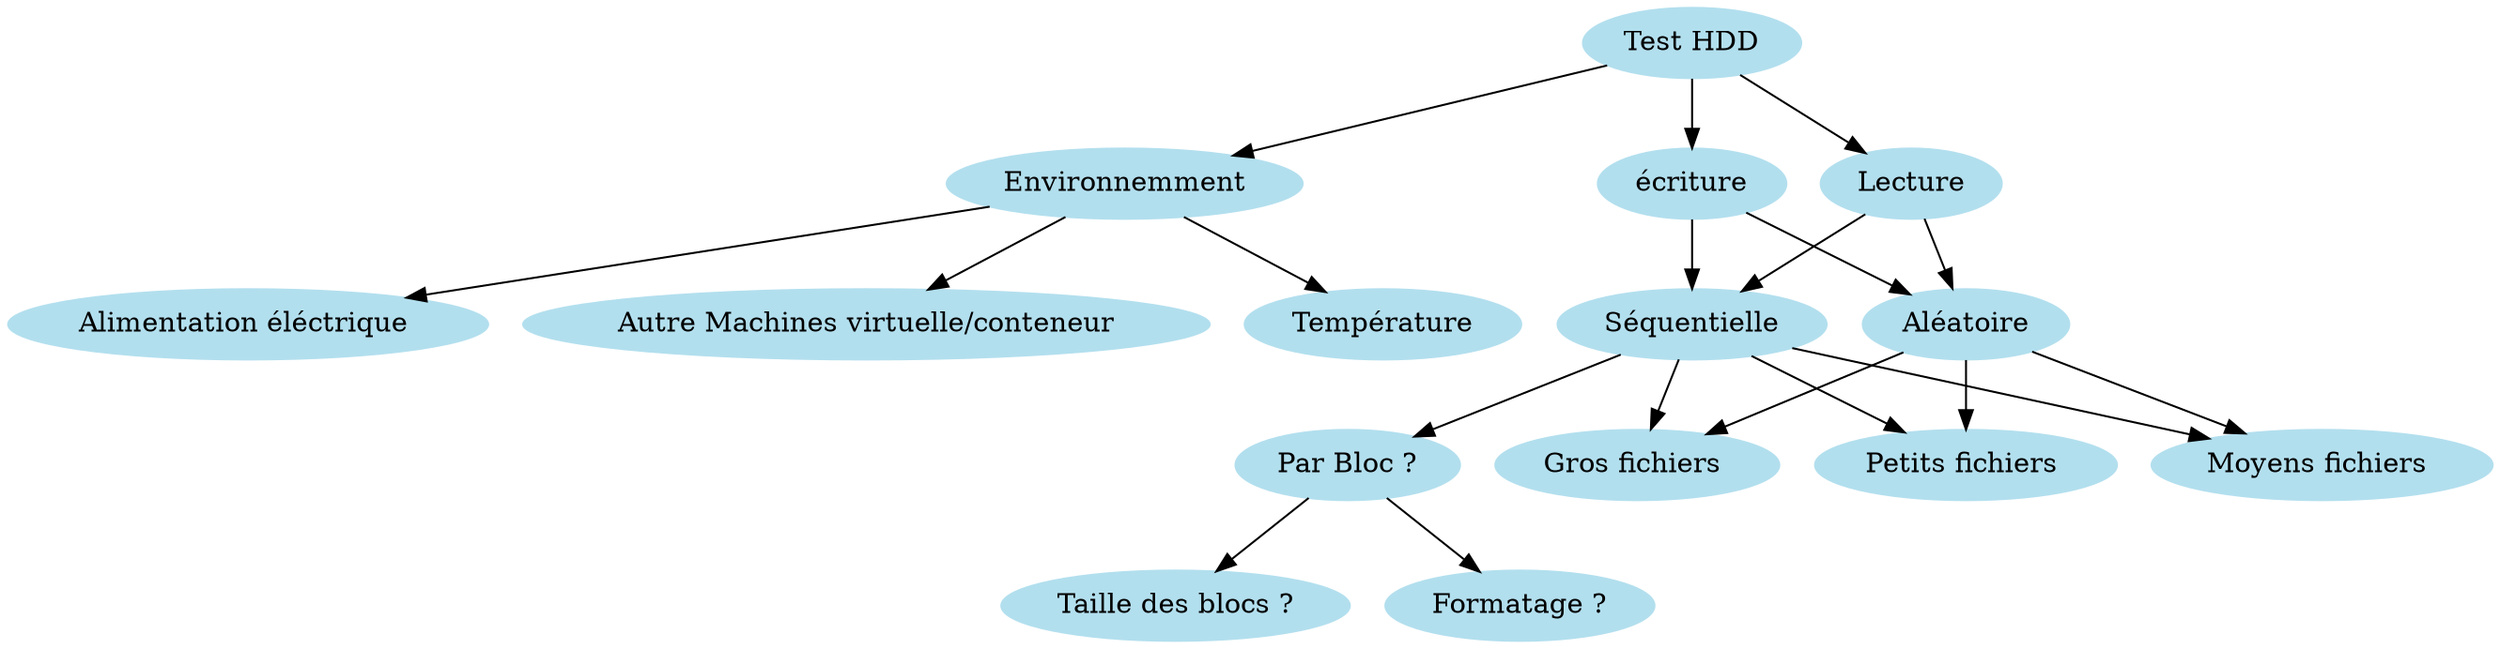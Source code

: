 /* courtesy Ian Darwin and Geoff Collyer, Softquad Inc. */
digraph unix {
	size="20";
	node [color=lightblue2, style=filled];
	"Test HDD" -> "Environnemment";
	"Test HDD" -> "Lecture";
	"Test HDD" -> "écriture";
	"Environnemment" -> "Alimentation éléctrique ";
	"Lecture"  -> "Aléatoire";
	"Lecture"  -> "Séquentielle";
	"écriture" -> "Aléatoire";
	"écriture" -> "Séquentielle";
	"Aléatoire" -> "Petits fichiers ";
	"Aléatoire" -> "Moyens fichiers " ;
	"Aléatoire" -> "Gros fichiers " ;
	"Séquentielle" -> "Petits fichiers ";
	"Séquentielle" -> "Moyens fichiers " ;
	"Séquentielle" -> "Gros fichiers " ;
	"Séquentielle" -> "Par Bloc ?";
	"Par Bloc ?" -> "Taille des blocs ?";
	"Par Bloc ?" -> "Formatage ?";
	"Environnemment" -> "Autre Machines virtuelle/conteneur";
	"Environnemment" -> "Température";
}